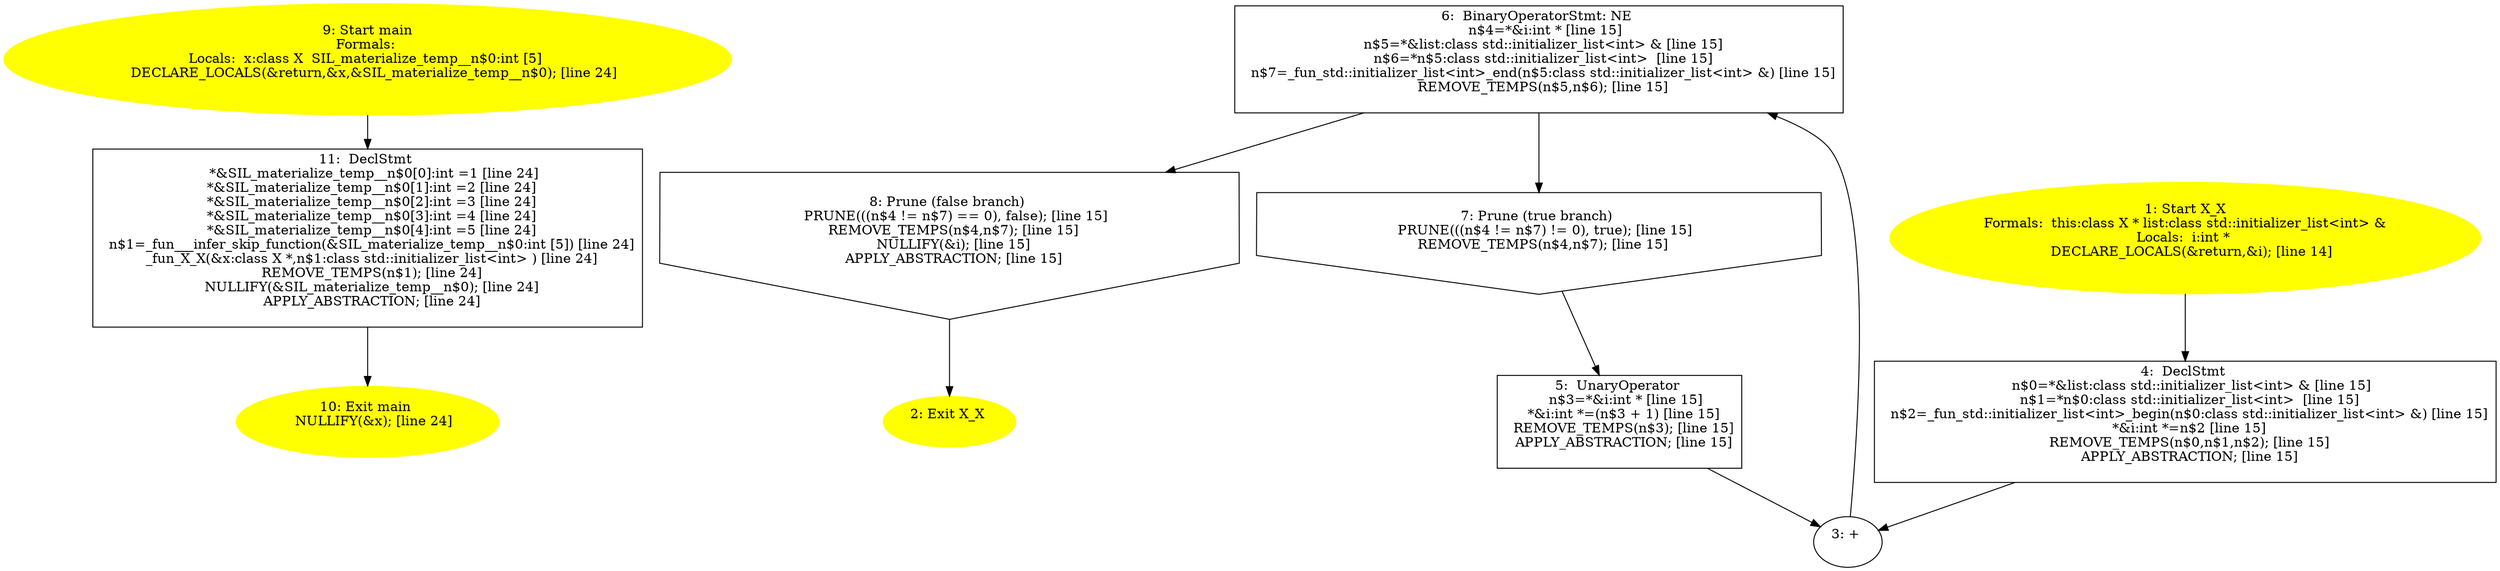 /* @generated */
digraph iCFG {
11 [label="11:  DeclStmt \n   *&SIL_materialize_temp__n$0[0]:int =1 [line 24]\n  *&SIL_materialize_temp__n$0[1]:int =2 [line 24]\n  *&SIL_materialize_temp__n$0[2]:int =3 [line 24]\n  *&SIL_materialize_temp__n$0[3]:int =4 [line 24]\n  *&SIL_materialize_temp__n$0[4]:int =5 [line 24]\n  n$1=_fun___infer_skip_function(&SIL_materialize_temp__n$0:int [5]) [line 24]\n  _fun_X_X(&x:class X *,n$1:class std::initializer_list<int> ) [line 24]\n  REMOVE_TEMPS(n$1); [line 24]\n  NULLIFY(&SIL_materialize_temp__n$0); [line 24]\n  APPLY_ABSTRACTION; [line 24]\n " shape="box"]
	

	 11 -> 10 ;
10 [label="10: Exit main \n   NULLIFY(&x); [line 24]\n " color=yellow style=filled]
	

9 [label="9: Start main\nFormals: \nLocals:  x:class X  SIL_materialize_temp__n$0:int [5] \n   DECLARE_LOCALS(&return,&x,&SIL_materialize_temp__n$0); [line 24]\n " color=yellow style=filled]
	

	 9 -> 11 ;
8 [label="8: Prune (false branch) \n   PRUNE(((n$4 != n$7) == 0), false); [line 15]\n  REMOVE_TEMPS(n$4,n$7); [line 15]\n  NULLIFY(&i); [line 15]\n  APPLY_ABSTRACTION; [line 15]\n " shape="invhouse"]
	

	 8 -> 2 ;
7 [label="7: Prune (true branch) \n   PRUNE(((n$4 != n$7) != 0), true); [line 15]\n  REMOVE_TEMPS(n$4,n$7); [line 15]\n " shape="invhouse"]
	

	 7 -> 5 ;
6 [label="6:  BinaryOperatorStmt: NE \n   n$4=*&i:int * [line 15]\n  n$5=*&list:class std::initializer_list<int> & [line 15]\n  n$6=*n$5:class std::initializer_list<int>  [line 15]\n  n$7=_fun_std::initializer_list<int>_end(n$5:class std::initializer_list<int> &) [line 15]\n  REMOVE_TEMPS(n$5,n$6); [line 15]\n " shape="box"]
	

	 6 -> 7 ;
	 6 -> 8 ;
5 [label="5:  UnaryOperator \n   n$3=*&i:int * [line 15]\n  *&i:int *=(n$3 + 1) [line 15]\n  REMOVE_TEMPS(n$3); [line 15]\n  APPLY_ABSTRACTION; [line 15]\n " shape="box"]
	

	 5 -> 3 ;
4 [label="4:  DeclStmt \n   n$0=*&list:class std::initializer_list<int> & [line 15]\n  n$1=*n$0:class std::initializer_list<int>  [line 15]\n  n$2=_fun_std::initializer_list<int>_begin(n$0:class std::initializer_list<int> &) [line 15]\n  *&i:int *=n$2 [line 15]\n  REMOVE_TEMPS(n$0,n$1,n$2); [line 15]\n  APPLY_ABSTRACTION; [line 15]\n " shape="box"]
	

	 4 -> 3 ;
3 [label="3: + \n  " ]
	

	 3 -> 6 ;
2 [label="2: Exit X_X \n  " color=yellow style=filled]
	

1 [label="1: Start X_X\nFormals:  this:class X * list:class std::initializer_list<int> &\nLocals:  i:int * \n   DECLARE_LOCALS(&return,&i); [line 14]\n " color=yellow style=filled]
	

	 1 -> 4 ;
}
